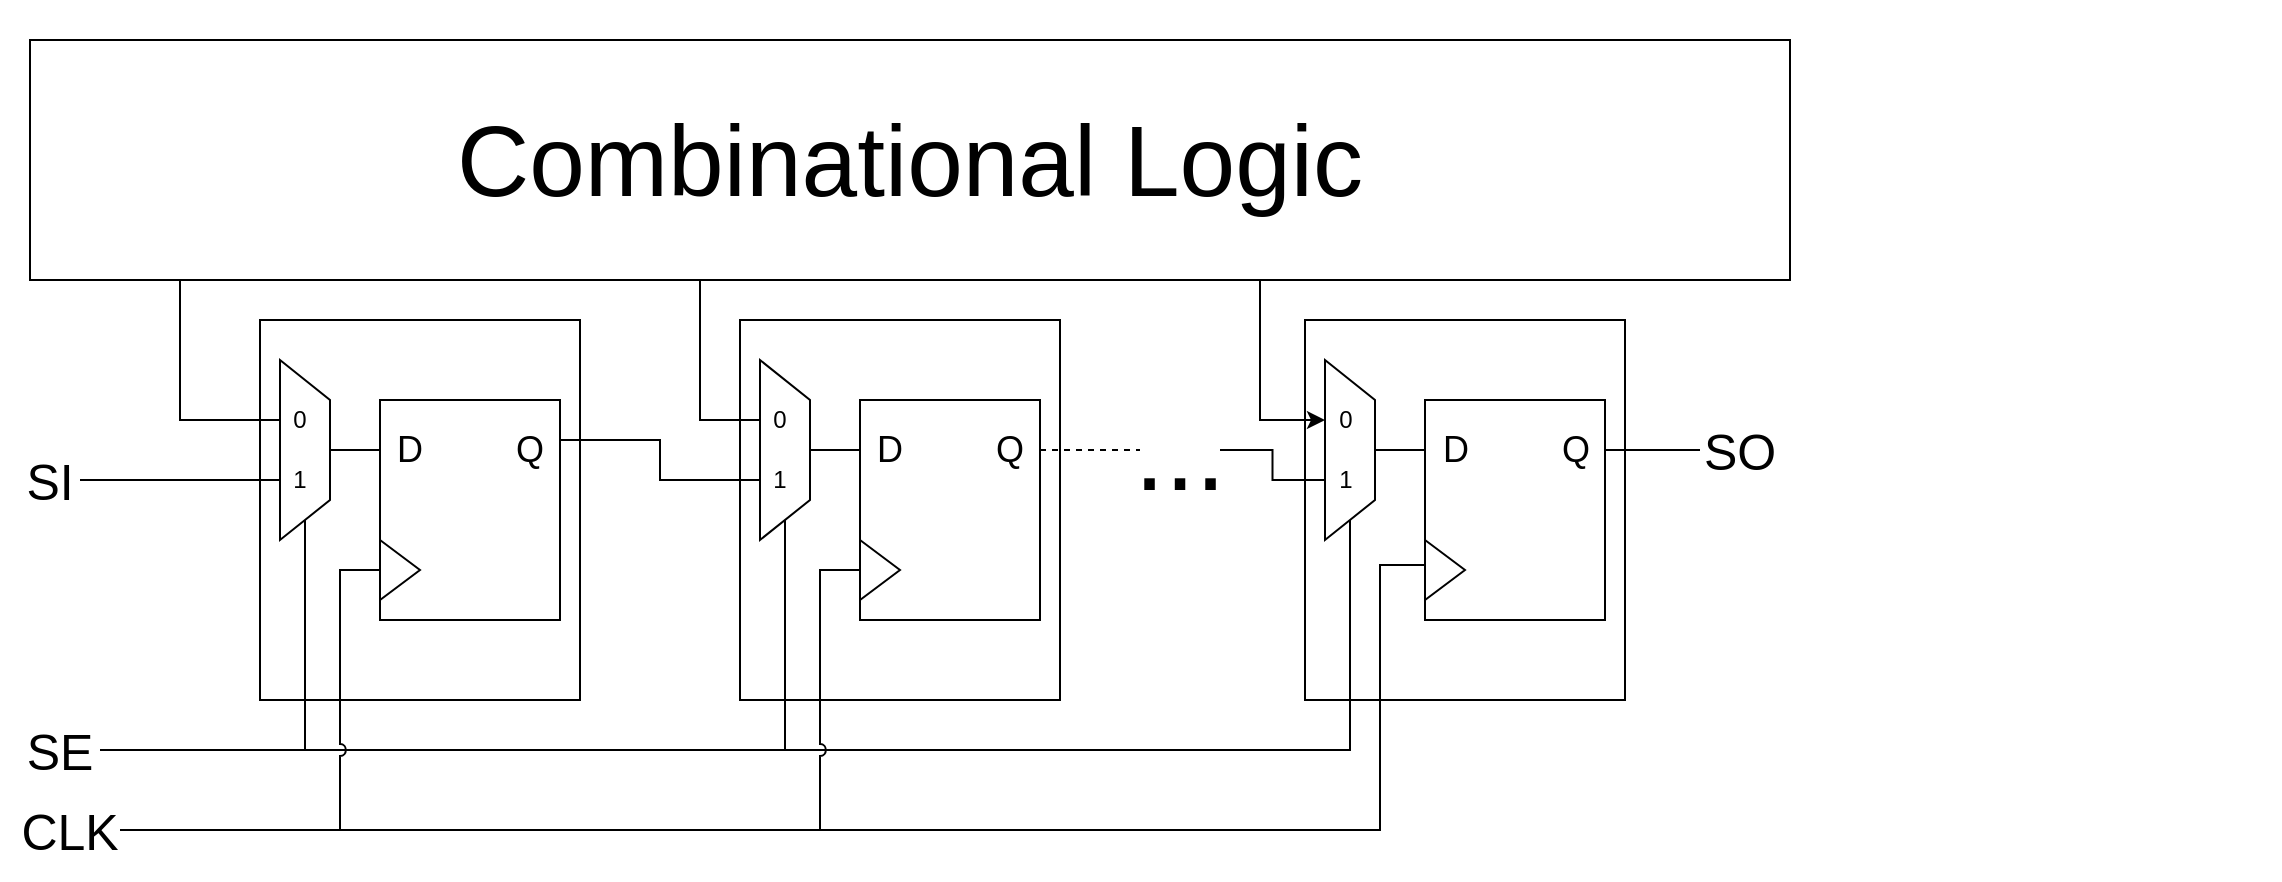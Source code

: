 <mxfile version="25.0.3">
  <diagram name="Page-1" id="7IZlaRfim9HSo66foFJ8">
    <mxGraphModel dx="1764" dy="1147" grid="1" gridSize="10" guides="1" tooltips="1" connect="1" arrows="1" fold="1" page="1" pageScale="1" pageWidth="850" pageHeight="1100" math="0" shadow="0">
      <root>
        <mxCell id="0" />
        <mxCell id="1" parent="0" />
        <mxCell id="VJRqqUAFZRw3W8uB-F1p-1" value="" style="rounded=0;whiteSpace=wrap;html=1;strokeColor=none;" parent="1" vertex="1">
          <mxGeometry x="70" y="440" width="1140" height="440" as="geometry" />
        </mxCell>
        <mxCell id="h_FR4b3SNnd64EsKBZ6_-36" value="" style="rounded=0;whiteSpace=wrap;html=1;" parent="1" vertex="1">
          <mxGeometry x="722.5" y="600" width="160" height="190" as="geometry" />
        </mxCell>
        <mxCell id="h_FR4b3SNnd64EsKBZ6_-1" value="" style="rounded=0;whiteSpace=wrap;html=1;" parent="1" vertex="1">
          <mxGeometry x="200" y="600" width="160" height="190" as="geometry" />
        </mxCell>
        <mxCell id="h_FR4b3SNnd64EsKBZ6_-18" value="" style="rounded=0;whiteSpace=wrap;html=1;" parent="1" vertex="1">
          <mxGeometry x="440" y="600" width="160" height="190" as="geometry" />
        </mxCell>
        <mxCell id="h_FR4b3SNnd64EsKBZ6_-32" style="edgeStyle=orthogonalEdgeStyle;rounded=0;orthogonalLoop=1;jettySize=auto;html=1;exitX=0.11;exitY=1;exitDx=0;exitDy=0;exitPerimeter=0;entryX=0;entryY=0.25;entryDx=0;entryDy=0;endArrow=none;endFill=0;" parent="1" source="h_FR4b3SNnd64EsKBZ6_-2" target="h_FR4b3SNnd64EsKBZ6_-11" edge="1">
          <mxGeometry relative="1" as="geometry">
            <Array as="points">
              <mxPoint x="160" y="520" />
              <mxPoint x="160" y="650" />
              <mxPoint x="210" y="650" />
            </Array>
          </mxGeometry>
        </mxCell>
        <mxCell id="h_FR4b3SNnd64EsKBZ6_-35" style="edgeStyle=orthogonalEdgeStyle;rounded=0;orthogonalLoop=1;jettySize=auto;html=1;exitX=0.25;exitY=1;exitDx=0;exitDy=0;exitPerimeter=0;entryX=0;entryY=0.5;entryDx=0;entryDy=0;endArrow=none;endFill=0;" parent="1" source="h_FR4b3SNnd64EsKBZ6_-2" target="h_FR4b3SNnd64EsKBZ6_-26" edge="1">
          <mxGeometry relative="1" as="geometry">
            <Array as="points">
              <mxPoint x="420" y="520" />
              <mxPoint x="420" y="650" />
            </Array>
          </mxGeometry>
        </mxCell>
        <mxCell id="h_FR4b3SNnd64EsKBZ6_-48" style="edgeStyle=orthogonalEdgeStyle;rounded=0;orthogonalLoop=1;jettySize=auto;html=1;exitX=0.67;exitY=1;exitDx=0;exitDy=0;exitPerimeter=0;entryX=0;entryY=0.5;entryDx=0;entryDy=0;" parent="1" source="h_FR4b3SNnd64EsKBZ6_-2" target="h_FR4b3SNnd64EsKBZ6_-44" edge="1">
          <mxGeometry relative="1" as="geometry">
            <Array as="points">
              <mxPoint x="700" y="520" />
              <mxPoint x="700" y="650" />
            </Array>
          </mxGeometry>
        </mxCell>
        <mxCell id="h_FR4b3SNnd64EsKBZ6_-2" value="&lt;font style=&quot;font-size: 50px;&quot;&gt;Combinational Logic&lt;/font&gt;" style="rounded=0;whiteSpace=wrap;html=1;" parent="1" vertex="1">
          <mxGeometry x="85" y="460" width="880" height="120" as="geometry" />
        </mxCell>
        <mxCell id="h_FR4b3SNnd64EsKBZ6_-7" style="edgeStyle=orthogonalEdgeStyle;rounded=0;orthogonalLoop=1;jettySize=auto;html=1;entryX=0;entryY=0.5;entryDx=0;entryDy=0;endArrow=none;endFill=0;" parent="1" source="h_FR4b3SNnd64EsKBZ6_-3" target="h_FR4b3SNnd64EsKBZ6_-6" edge="1">
          <mxGeometry relative="1" as="geometry" />
        </mxCell>
        <mxCell id="h_FR4b3SNnd64EsKBZ6_-3" value="" style="shape=trapezoid;perimeter=trapezoidPerimeter;whiteSpace=wrap;html=1;fixedSize=1;rotation=90;" parent="1" vertex="1">
          <mxGeometry x="177.5" y="652.5" width="90" height="25" as="geometry" />
        </mxCell>
        <mxCell id="h_FR4b3SNnd64EsKBZ6_-4" value="" style="rounded=0;whiteSpace=wrap;html=1;" parent="1" vertex="1">
          <mxGeometry x="260" y="640" width="90" height="110" as="geometry" />
        </mxCell>
        <mxCell id="h_FR4b3SNnd64EsKBZ6_-27" style="edgeStyle=orthogonalEdgeStyle;rounded=0;orthogonalLoop=1;jettySize=auto;html=1;entryX=0;entryY=0.5;entryDx=0;entryDy=0;endArrow=none;endFill=0;" parent="1" source="h_FR4b3SNnd64EsKBZ6_-5" target="h_FR4b3SNnd64EsKBZ6_-25" edge="1">
          <mxGeometry relative="1" as="geometry">
            <Array as="points">
              <mxPoint x="400" y="660" />
              <mxPoint x="400" y="680" />
            </Array>
          </mxGeometry>
        </mxCell>
        <mxCell id="h_FR4b3SNnd64EsKBZ6_-5" value="&lt;font style=&quot;font-size: 18px;&quot;&gt;Q&lt;/font&gt;" style="text;html=1;align=center;verticalAlign=middle;whiteSpace=wrap;rounded=0;" parent="1" vertex="1">
          <mxGeometry x="320" y="650" width="30" height="30" as="geometry" />
        </mxCell>
        <mxCell id="h_FR4b3SNnd64EsKBZ6_-6" value="&lt;font style=&quot;font-size: 18px;&quot;&gt;D&lt;/font&gt;" style="text;html=1;align=center;verticalAlign=middle;whiteSpace=wrap;rounded=0;" parent="1" vertex="1">
          <mxGeometry x="260" y="650" width="30" height="30" as="geometry" />
        </mxCell>
        <mxCell id="h_FR4b3SNnd64EsKBZ6_-9" value="" style="triangle;whiteSpace=wrap;html=1;" parent="1" vertex="1">
          <mxGeometry x="260" y="710" width="20" height="30" as="geometry" />
        </mxCell>
        <mxCell id="h_FR4b3SNnd64EsKBZ6_-10" value="1" style="text;html=1;align=center;verticalAlign=middle;whiteSpace=wrap;rounded=0;" parent="1" vertex="1">
          <mxGeometry x="210" y="670" width="20" height="20" as="geometry" />
        </mxCell>
        <mxCell id="h_FR4b3SNnd64EsKBZ6_-11" value="0" style="text;html=1;align=center;verticalAlign=middle;whiteSpace=wrap;rounded=0;" parent="1" vertex="1">
          <mxGeometry x="210" y="640" width="20" height="20" as="geometry" />
        </mxCell>
        <mxCell id="h_FR4b3SNnd64EsKBZ6_-14" style="edgeStyle=orthogonalEdgeStyle;rounded=0;orthogonalLoop=1;jettySize=auto;html=1;entryX=1;entryY=0.5;entryDx=0;entryDy=0;endArrow=none;endFill=0;" parent="1" source="h_FR4b3SNnd64EsKBZ6_-13" target="h_FR4b3SNnd64EsKBZ6_-3" edge="1">
          <mxGeometry relative="1" as="geometry" />
        </mxCell>
        <mxCell id="h_FR4b3SNnd64EsKBZ6_-31" style="edgeStyle=orthogonalEdgeStyle;rounded=0;orthogonalLoop=1;jettySize=auto;html=1;entryX=1;entryY=0.5;entryDx=0;entryDy=0;endArrow=none;endFill=0;jumpStyle=arc;" parent="1" source="h_FR4b3SNnd64EsKBZ6_-13" target="h_FR4b3SNnd64EsKBZ6_-20" edge="1">
          <mxGeometry relative="1" as="geometry" />
        </mxCell>
        <mxCell id="h_FR4b3SNnd64EsKBZ6_-46" style="edgeStyle=orthogonalEdgeStyle;rounded=0;orthogonalLoop=1;jettySize=auto;html=1;entryX=1;entryY=0.5;entryDx=0;entryDy=0;endArrow=none;endFill=0;" parent="1" source="h_FR4b3SNnd64EsKBZ6_-13" target="h_FR4b3SNnd64EsKBZ6_-38" edge="1">
          <mxGeometry relative="1" as="geometry" />
        </mxCell>
        <mxCell id="h_FR4b3SNnd64EsKBZ6_-13" value="&lt;font style=&quot;font-size: 25px;&quot;&gt;SE&lt;/font&gt;" style="text;html=1;align=center;verticalAlign=middle;whiteSpace=wrap;rounded=0;" parent="1" vertex="1">
          <mxGeometry x="80" y="800" width="40" height="30" as="geometry" />
        </mxCell>
        <mxCell id="h_FR4b3SNnd64EsKBZ6_-17" style="edgeStyle=orthogonalEdgeStyle;rounded=0;orthogonalLoop=1;jettySize=auto;html=1;entryX=0;entryY=0.5;entryDx=0;entryDy=0;endArrow=none;endFill=0;jumpStyle=arc;" parent="1" source="h_FR4b3SNnd64EsKBZ6_-16" target="h_FR4b3SNnd64EsKBZ6_-9" edge="1">
          <mxGeometry relative="1" as="geometry">
            <Array as="points">
              <mxPoint x="240" y="855" />
              <mxPoint x="240" y="725" />
            </Array>
          </mxGeometry>
        </mxCell>
        <mxCell id="h_FR4b3SNnd64EsKBZ6_-30" style="edgeStyle=orthogonalEdgeStyle;rounded=0;orthogonalLoop=1;jettySize=auto;html=1;entryX=0;entryY=0.5;entryDx=0;entryDy=0;endArrow=none;endFill=0;jumpStyle=arc;" parent="1" source="h_FR4b3SNnd64EsKBZ6_-16" target="h_FR4b3SNnd64EsKBZ6_-24" edge="1">
          <mxGeometry relative="1" as="geometry">
            <Array as="points">
              <mxPoint x="480" y="855" />
              <mxPoint x="480" y="725" />
            </Array>
          </mxGeometry>
        </mxCell>
        <mxCell id="h_FR4b3SNnd64EsKBZ6_-51" style="edgeStyle=orthogonalEdgeStyle;rounded=0;orthogonalLoop=1;jettySize=auto;html=1;entryX=0;entryY=0.75;entryDx=0;entryDy=0;endArrow=none;endFill=0;" parent="1" source="h_FR4b3SNnd64EsKBZ6_-16" target="h_FR4b3SNnd64EsKBZ6_-39" edge="1">
          <mxGeometry relative="1" as="geometry">
            <Array as="points">
              <mxPoint x="760" y="855" />
              <mxPoint x="760" y="723" />
            </Array>
          </mxGeometry>
        </mxCell>
        <mxCell id="h_FR4b3SNnd64EsKBZ6_-16" value="&lt;font style=&quot;font-size: 25px;&quot;&gt;CLK&lt;/font&gt;" style="text;html=1;align=center;verticalAlign=middle;whiteSpace=wrap;rounded=0;" parent="1" vertex="1">
          <mxGeometry x="80" y="840" width="50" height="30" as="geometry" />
        </mxCell>
        <mxCell id="h_FR4b3SNnd64EsKBZ6_-19" style="edgeStyle=orthogonalEdgeStyle;rounded=0;orthogonalLoop=1;jettySize=auto;html=1;entryX=0;entryY=0.5;entryDx=0;entryDy=0;endArrow=none;endFill=0;" parent="1" source="h_FR4b3SNnd64EsKBZ6_-20" target="h_FR4b3SNnd64EsKBZ6_-23" edge="1">
          <mxGeometry relative="1" as="geometry" />
        </mxCell>
        <mxCell id="h_FR4b3SNnd64EsKBZ6_-20" value="" style="shape=trapezoid;perimeter=trapezoidPerimeter;whiteSpace=wrap;html=1;fixedSize=1;rotation=90;" parent="1" vertex="1">
          <mxGeometry x="417.5" y="652.5" width="90" height="25" as="geometry" />
        </mxCell>
        <mxCell id="h_FR4b3SNnd64EsKBZ6_-21" value="" style="rounded=0;whiteSpace=wrap;html=1;" parent="1" vertex="1">
          <mxGeometry x="500" y="640" width="90" height="110" as="geometry" />
        </mxCell>
        <mxCell id="h_FR4b3SNnd64EsKBZ6_-49" style="edgeStyle=orthogonalEdgeStyle;rounded=0;orthogonalLoop=1;jettySize=auto;html=1;entryX=0;entryY=0.5;entryDx=0;entryDy=0;endArrow=none;endFill=0;dashed=1;" parent="1" source="h_FR4b3SNnd64EsKBZ6_-22" target="h_FR4b3SNnd64EsKBZ6_-47" edge="1">
          <mxGeometry relative="1" as="geometry">
            <Array as="points">
              <mxPoint x="640" y="665" />
            </Array>
          </mxGeometry>
        </mxCell>
        <mxCell id="h_FR4b3SNnd64EsKBZ6_-22" value="&lt;font style=&quot;font-size: 18px;&quot;&gt;Q&lt;/font&gt;" style="text;html=1;align=center;verticalAlign=middle;whiteSpace=wrap;rounded=0;" parent="1" vertex="1">
          <mxGeometry x="560" y="650" width="30" height="30" as="geometry" />
        </mxCell>
        <mxCell id="h_FR4b3SNnd64EsKBZ6_-23" value="&lt;font style=&quot;font-size: 18px;&quot;&gt;D&lt;/font&gt;" style="text;html=1;align=center;verticalAlign=middle;whiteSpace=wrap;rounded=0;" parent="1" vertex="1">
          <mxGeometry x="500" y="650" width="30" height="30" as="geometry" />
        </mxCell>
        <mxCell id="h_FR4b3SNnd64EsKBZ6_-24" value="" style="triangle;whiteSpace=wrap;html=1;" parent="1" vertex="1">
          <mxGeometry x="500" y="710" width="20" height="30" as="geometry" />
        </mxCell>
        <mxCell id="h_FR4b3SNnd64EsKBZ6_-25" value="1" style="text;html=1;align=center;verticalAlign=middle;whiteSpace=wrap;rounded=0;" parent="1" vertex="1">
          <mxGeometry x="450" y="670" width="20" height="20" as="geometry" />
        </mxCell>
        <mxCell id="h_FR4b3SNnd64EsKBZ6_-26" value="0" style="text;html=1;align=center;verticalAlign=middle;whiteSpace=wrap;rounded=0;" parent="1" vertex="1">
          <mxGeometry x="450" y="640" width="20" height="20" as="geometry" />
        </mxCell>
        <mxCell id="h_FR4b3SNnd64EsKBZ6_-34" style="edgeStyle=orthogonalEdgeStyle;rounded=0;orthogonalLoop=1;jettySize=auto;html=1;endArrow=none;endFill=0;" parent="1" source="h_FR4b3SNnd64EsKBZ6_-33" target="h_FR4b3SNnd64EsKBZ6_-10" edge="1">
          <mxGeometry relative="1" as="geometry" />
        </mxCell>
        <mxCell id="h_FR4b3SNnd64EsKBZ6_-33" value="&lt;font style=&quot;font-size: 25px;&quot;&gt;SI&lt;/font&gt;" style="text;html=1;align=center;verticalAlign=middle;whiteSpace=wrap;rounded=0;" parent="1" vertex="1">
          <mxGeometry x="80" y="665" width="30" height="30" as="geometry" />
        </mxCell>
        <mxCell id="h_FR4b3SNnd64EsKBZ6_-37" style="edgeStyle=orthogonalEdgeStyle;rounded=0;orthogonalLoop=1;jettySize=auto;html=1;entryX=0;entryY=0.5;entryDx=0;entryDy=0;endArrow=none;endFill=0;" parent="1" source="h_FR4b3SNnd64EsKBZ6_-38" target="h_FR4b3SNnd64EsKBZ6_-41" edge="1">
          <mxGeometry relative="1" as="geometry" />
        </mxCell>
        <mxCell id="h_FR4b3SNnd64EsKBZ6_-38" value="" style="shape=trapezoid;perimeter=trapezoidPerimeter;whiteSpace=wrap;html=1;fixedSize=1;rotation=90;" parent="1" vertex="1">
          <mxGeometry x="700" y="652.5" width="90" height="25" as="geometry" />
        </mxCell>
        <mxCell id="h_FR4b3SNnd64EsKBZ6_-39" value="" style="rounded=0;whiteSpace=wrap;html=1;" parent="1" vertex="1">
          <mxGeometry x="782.5" y="640" width="90" height="110" as="geometry" />
        </mxCell>
        <mxCell id="h_FR4b3SNnd64EsKBZ6_-55" style="edgeStyle=orthogonalEdgeStyle;rounded=0;orthogonalLoop=1;jettySize=auto;html=1;endArrow=none;endFill=0;entryX=0;entryY=0.5;entryDx=0;entryDy=0;" parent="1" source="h_FR4b3SNnd64EsKBZ6_-40" target="h_FR4b3SNnd64EsKBZ6_-53" edge="1">
          <mxGeometry relative="1" as="geometry">
            <mxPoint x="920" y="665" as="targetPoint" />
          </mxGeometry>
        </mxCell>
        <mxCell id="h_FR4b3SNnd64EsKBZ6_-40" value="&lt;font style=&quot;font-size: 18px;&quot;&gt;Q&lt;/font&gt;" style="text;html=1;align=center;verticalAlign=middle;whiteSpace=wrap;rounded=0;" parent="1" vertex="1">
          <mxGeometry x="842.5" y="650" width="30" height="30" as="geometry" />
        </mxCell>
        <mxCell id="h_FR4b3SNnd64EsKBZ6_-41" value="&lt;font style=&quot;font-size: 18px;&quot;&gt;D&lt;/font&gt;" style="text;html=1;align=center;verticalAlign=middle;whiteSpace=wrap;rounded=0;" parent="1" vertex="1">
          <mxGeometry x="782.5" y="650" width="30" height="30" as="geometry" />
        </mxCell>
        <mxCell id="h_FR4b3SNnd64EsKBZ6_-42" value="" style="triangle;whiteSpace=wrap;html=1;" parent="1" vertex="1">
          <mxGeometry x="782.5" y="710" width="20" height="30" as="geometry" />
        </mxCell>
        <mxCell id="h_FR4b3SNnd64EsKBZ6_-43" value="1" style="text;html=1;align=center;verticalAlign=middle;whiteSpace=wrap;rounded=0;" parent="1" vertex="1">
          <mxGeometry x="732.5" y="670" width="20" height="20" as="geometry" />
        </mxCell>
        <mxCell id="h_FR4b3SNnd64EsKBZ6_-44" value="0" style="text;html=1;align=center;verticalAlign=middle;whiteSpace=wrap;rounded=0;" parent="1" vertex="1">
          <mxGeometry x="732.5" y="640" width="20" height="20" as="geometry" />
        </mxCell>
        <mxCell id="h_FR4b3SNnd64EsKBZ6_-50" style="edgeStyle=orthogonalEdgeStyle;rounded=0;orthogonalLoop=1;jettySize=auto;html=1;endArrow=none;endFill=0;" parent="1" source="h_FR4b3SNnd64EsKBZ6_-47" target="h_FR4b3SNnd64EsKBZ6_-43" edge="1">
          <mxGeometry relative="1" as="geometry" />
        </mxCell>
        <mxCell id="h_FR4b3SNnd64EsKBZ6_-47" value="..." style="text;html=1;align=center;verticalAlign=middle;whiteSpace=wrap;rounded=0;fontSize=55;" parent="1" vertex="1">
          <mxGeometry x="640" y="657.5" width="40" height="15" as="geometry" />
        </mxCell>
        <mxCell id="h_FR4b3SNnd64EsKBZ6_-53" value="&lt;font style=&quot;font-size: 25px;&quot;&gt;SO&lt;/font&gt;" style="text;html=1;align=center;verticalAlign=middle;whiteSpace=wrap;rounded=0;" parent="1" vertex="1">
          <mxGeometry x="920" y="650" width="40" height="30" as="geometry" />
        </mxCell>
      </root>
    </mxGraphModel>
  </diagram>
</mxfile>
